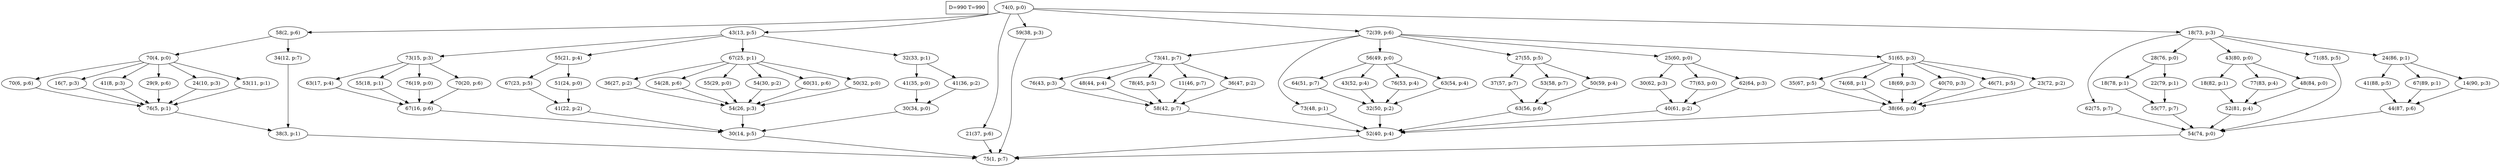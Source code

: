 digraph Task {
i [shape=box, label="D=990 T=990"]; 
0 [label="74(0, p:0)"];
1 [label="75(1, p:7)"];
2 [label="58(2, p:6)"];
3 [label="38(3, p:1)"];
4 [label="70(4, p:0)"];
5 [label="76(5, p:1)"];
6 [label="70(6, p:6)"];
7 [label="16(7, p:3)"];
8 [label="41(8, p:3)"];
9 [label="29(9, p:6)"];
10 [label="24(10, p:3)"];
11 [label="53(11, p:1)"];
12 [label="34(12, p:7)"];
13 [label="43(13, p:5)"];
14 [label="30(14, p:5)"];
15 [label="73(15, p:3)"];
16 [label="67(16, p:6)"];
17 [label="63(17, p:4)"];
18 [label="55(18, p:1)"];
19 [label="76(19, p:0)"];
20 [label="70(20, p:6)"];
21 [label="55(21, p:4)"];
22 [label="41(22, p:2)"];
23 [label="67(23, p:5)"];
24 [label="51(24, p:0)"];
25 [label="67(25, p:1)"];
26 [label="54(26, p:3)"];
27 [label="36(27, p:2)"];
28 [label="54(28, p:6)"];
29 [label="55(29, p:0)"];
30 [label="54(30, p:2)"];
31 [label="60(31, p:6)"];
32 [label="50(32, p:0)"];
33 [label="32(33, p:1)"];
34 [label="30(34, p:0)"];
35 [label="41(35, p:0)"];
36 [label="41(36, p:2)"];
37 [label="21(37, p:6)"];
38 [label="59(38, p:3)"];
39 [label="72(39, p:6)"];
40 [label="52(40, p:4)"];
41 [label="73(41, p:7)"];
42 [label="58(42, p:7)"];
43 [label="76(43, p:3)"];
44 [label="48(44, p:4)"];
45 [label="78(45, p:5)"];
46 [label="11(46, p:7)"];
47 [label="36(47, p:2)"];
48 [label="73(48, p:1)"];
49 [label="56(49, p:0)"];
50 [label="32(50, p:2)"];
51 [label="64(51, p:7)"];
52 [label="43(52, p:4)"];
53 [label="76(53, p:4)"];
54 [label="63(54, p:4)"];
55 [label="27(55, p:5)"];
56 [label="63(56, p:6)"];
57 [label="37(57, p:7)"];
58 [label="53(58, p:7)"];
59 [label="50(59, p:4)"];
60 [label="25(60, p:0)"];
61 [label="40(61, p:2)"];
62 [label="30(62, p:3)"];
63 [label="77(63, p:0)"];
64 [label="62(64, p:3)"];
65 [label="51(65, p:3)"];
66 [label="38(66, p:0)"];
67 [label="35(67, p:5)"];
68 [label="74(68, p:1)"];
69 [label="18(69, p:3)"];
70 [label="40(70, p:3)"];
71 [label="46(71, p:5)"];
72 [label="23(72, p:2)"];
73 [label="18(73, p:3)"];
74 [label="54(74, p:0)"];
75 [label="62(75, p:7)"];
76 [label="28(76, p:0)"];
77 [label="55(77, p:7)"];
78 [label="18(78, p:1)"];
79 [label="22(79, p:1)"];
80 [label="43(80, p:0)"];
81 [label="52(81, p:4)"];
82 [label="18(82, p:1)"];
83 [label="77(83, p:4)"];
84 [label="48(84, p:0)"];
85 [label="71(85, p:5)"];
86 [label="24(86, p:1)"];
87 [label="44(87, p:6)"];
88 [label="41(88, p:5)"];
89 [label="67(89, p:1)"];
90 [label="14(90, p:3)"];
0 -> 2;
0 -> 13;
0 -> 37;
0 -> 38;
0 -> 39;
0 -> 73;
2 -> 4;
2 -> 12;
3 -> 1;
4 -> 6;
4 -> 7;
4 -> 8;
4 -> 9;
4 -> 10;
4 -> 11;
5 -> 3;
6 -> 5;
7 -> 5;
8 -> 5;
9 -> 5;
10 -> 5;
11 -> 5;
12 -> 3;
13 -> 15;
13 -> 21;
13 -> 25;
13 -> 33;
14 -> 1;
15 -> 17;
15 -> 18;
15 -> 19;
15 -> 20;
16 -> 14;
17 -> 16;
18 -> 16;
19 -> 16;
20 -> 16;
21 -> 23;
21 -> 24;
22 -> 14;
23 -> 22;
24 -> 22;
25 -> 27;
25 -> 28;
25 -> 29;
25 -> 30;
25 -> 31;
25 -> 32;
26 -> 14;
27 -> 26;
28 -> 26;
29 -> 26;
30 -> 26;
31 -> 26;
32 -> 26;
33 -> 35;
33 -> 36;
34 -> 14;
35 -> 34;
36 -> 34;
37 -> 1;
38 -> 1;
39 -> 41;
39 -> 48;
39 -> 49;
39 -> 55;
39 -> 60;
39 -> 65;
40 -> 1;
41 -> 43;
41 -> 44;
41 -> 45;
41 -> 46;
41 -> 47;
42 -> 40;
43 -> 42;
44 -> 42;
45 -> 42;
46 -> 42;
47 -> 42;
48 -> 40;
49 -> 51;
49 -> 52;
49 -> 53;
49 -> 54;
50 -> 40;
51 -> 50;
52 -> 50;
53 -> 50;
54 -> 50;
55 -> 57;
55 -> 58;
55 -> 59;
56 -> 40;
57 -> 56;
58 -> 56;
59 -> 56;
60 -> 62;
60 -> 63;
60 -> 64;
61 -> 40;
62 -> 61;
63 -> 61;
64 -> 61;
65 -> 67;
65 -> 68;
65 -> 69;
65 -> 70;
65 -> 71;
65 -> 72;
66 -> 40;
67 -> 66;
68 -> 66;
69 -> 66;
70 -> 66;
71 -> 66;
72 -> 66;
73 -> 75;
73 -> 76;
73 -> 80;
73 -> 85;
73 -> 86;
74 -> 1;
75 -> 74;
76 -> 78;
76 -> 79;
77 -> 74;
78 -> 77;
79 -> 77;
80 -> 82;
80 -> 83;
80 -> 84;
81 -> 74;
82 -> 81;
83 -> 81;
84 -> 81;
85 -> 74;
86 -> 88;
86 -> 89;
86 -> 90;
87 -> 74;
88 -> 87;
89 -> 87;
90 -> 87;
}